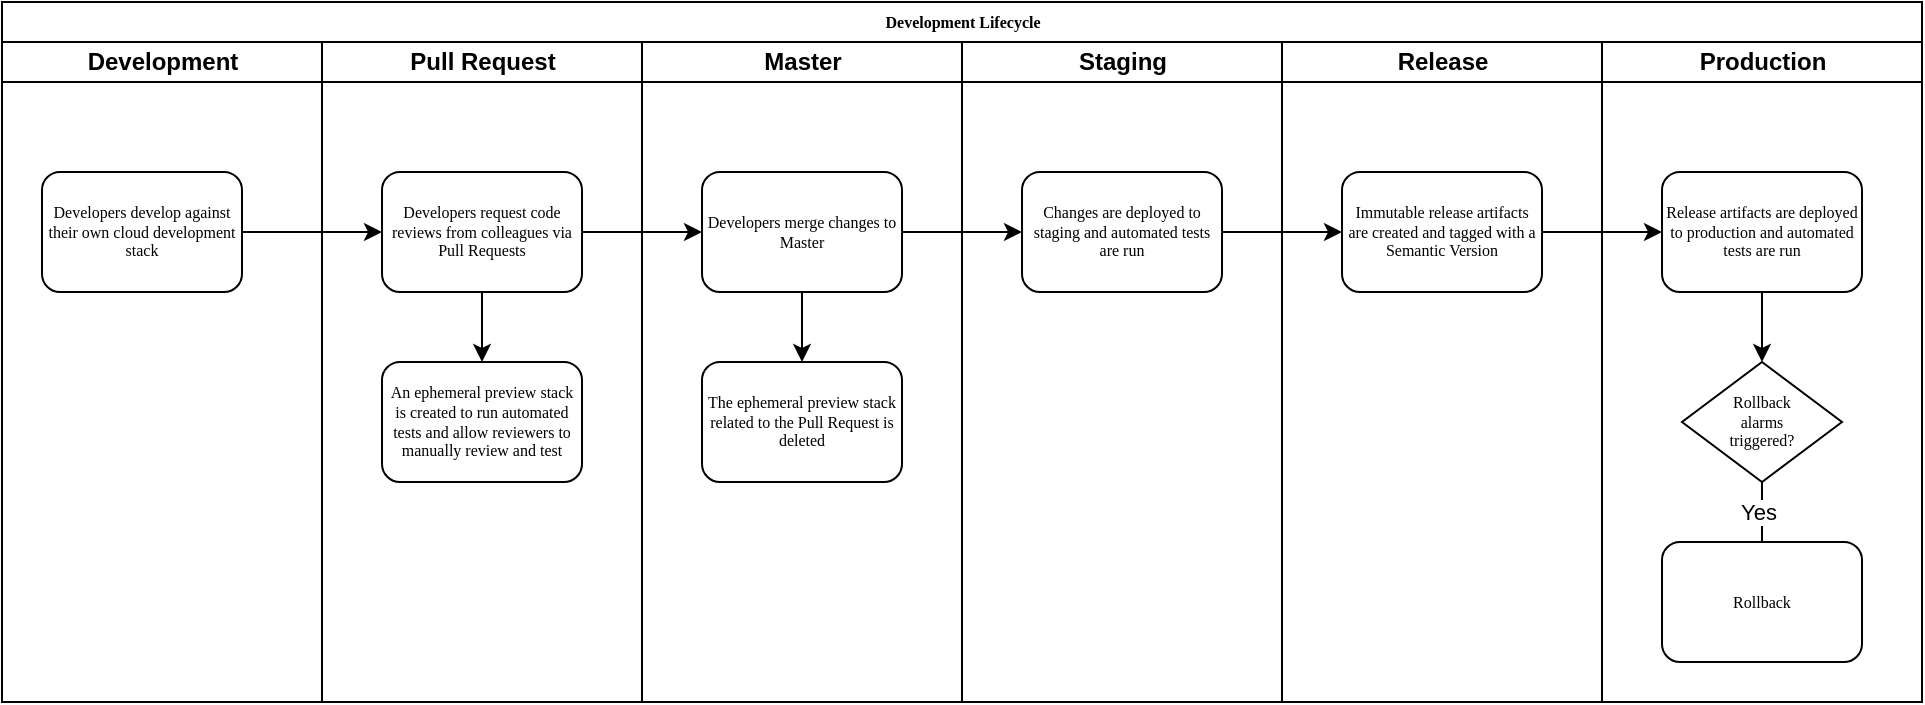 <mxfile version="13.0.3" type="device"><diagram name="Page-1" id="74e2e168-ea6b-b213-b513-2b3c1d86103e"><mxGraphModel dx="2066" dy="1265" grid="1" gridSize="10" guides="1" tooltips="1" connect="1" arrows="1" fold="1" page="1" pageScale="1" pageWidth="1100" pageHeight="850" background="#ffffff" math="0" shadow="0"><root><mxCell id="0"/><mxCell id="1" parent="0"/><mxCell id="77e6c97f196da883-1" value="Development Lifecycle" style="swimlane;html=1;childLayout=stackLayout;startSize=20;rounded=0;shadow=0;labelBackgroundColor=none;strokeWidth=1;fontFamily=Verdana;fontSize=8;align=center;" parent="1" vertex="1"><mxGeometry x="70" y="40" width="960" height="350" as="geometry"/></mxCell><mxCell id="77e6c97f196da883-2" value="Development" style="swimlane;html=1;startSize=20;" parent="77e6c97f196da883-1" vertex="1"><mxGeometry y="20" width="160" height="330" as="geometry"><mxRectangle y="20" width="30" height="730" as="alternateBounds"/></mxGeometry></mxCell><mxCell id="77e6c97f196da883-8" value="Developers develop against their own cloud development stack" style="rounded=1;whiteSpace=wrap;html=1;shadow=0;labelBackgroundColor=none;strokeWidth=1;fontFamily=Verdana;fontSize=8;align=center;" parent="77e6c97f196da883-2" vertex="1"><mxGeometry x="20" y="65" width="100" height="60" as="geometry"/></mxCell><mxCell id="77e6c97f196da883-3" value="Pull Request" style="swimlane;html=1;startSize=20;" parent="77e6c97f196da883-1" vertex="1"><mxGeometry x="160" y="20" width="160" height="330" as="geometry"/></mxCell><mxCell id="9nq_esUvKSo0r-zAgpUR-4" style="edgeStyle=orthogonalEdgeStyle;rounded=0;orthogonalLoop=1;jettySize=auto;html=1;exitX=0.5;exitY=1;exitDx=0;exitDy=0;entryX=0.5;entryY=0;entryDx=0;entryDy=0;" edge="1" parent="77e6c97f196da883-3" source="77e6c97f196da883-11" target="77e6c97f196da883-15"><mxGeometry relative="1" as="geometry"/></mxCell><mxCell id="77e6c97f196da883-11" value="Developers request code reviews from colleagues via Pull Requests" style="rounded=1;whiteSpace=wrap;html=1;shadow=0;labelBackgroundColor=none;strokeWidth=1;fontFamily=Verdana;fontSize=8;align=center;" parent="77e6c97f196da883-3" vertex="1"><mxGeometry x="30" y="65" width="100" height="60" as="geometry"/></mxCell><mxCell id="77e6c97f196da883-15" value="An ephemeral preview stack is created to run automated tests and allow reviewers to manually review and test" style="rounded=1;whiteSpace=wrap;html=1;shadow=0;labelBackgroundColor=none;strokeWidth=1;fontFamily=Verdana;fontSize=8;align=center;" parent="77e6c97f196da883-3" vertex="1"><mxGeometry x="30" y="160" width="100" height="60" as="geometry"/></mxCell><mxCell id="77e6c97f196da883-4" value="Master" style="swimlane;html=1;startSize=20;" parent="77e6c97f196da883-1" vertex="1"><mxGeometry x="320" y="20" width="160" height="330" as="geometry"/></mxCell><mxCell id="9nq_esUvKSo0r-zAgpUR-5" style="edgeStyle=orthogonalEdgeStyle;rounded=0;orthogonalLoop=1;jettySize=auto;html=1;exitX=0.5;exitY=1;exitDx=0;exitDy=0;entryX=0.5;entryY=0;entryDx=0;entryDy=0;" edge="1" parent="77e6c97f196da883-4" source="77e6c97f196da883-9" target="9nq_esUvKSo0r-zAgpUR-3"><mxGeometry relative="1" as="geometry"/></mxCell><mxCell id="77e6c97f196da883-9" value="Developers merge changes to Master" style="rounded=1;whiteSpace=wrap;html=1;shadow=0;labelBackgroundColor=none;strokeWidth=1;fontFamily=Verdana;fontSize=8;align=center;" parent="77e6c97f196da883-4" vertex="1"><mxGeometry x="30" y="65" width="100" height="60" as="geometry"/></mxCell><mxCell id="9nq_esUvKSo0r-zAgpUR-3" value="The ephemeral preview stack related to the Pull Request is deleted" style="rounded=1;whiteSpace=wrap;html=1;shadow=0;labelBackgroundColor=none;strokeWidth=1;fontFamily=Verdana;fontSize=8;align=center;" vertex="1" parent="77e6c97f196da883-4"><mxGeometry x="30" y="160" width="100" height="60" as="geometry"/></mxCell><mxCell id="77e6c97f196da883-5" value="Staging" style="swimlane;html=1;startSize=20;" parent="77e6c97f196da883-1" vertex="1"><mxGeometry x="480" y="20" width="160" height="330" as="geometry"/></mxCell><mxCell id="77e6c97f196da883-12" value="Changes are deployed to staging and automated tests are run" style="rounded=1;whiteSpace=wrap;html=1;shadow=0;labelBackgroundColor=none;strokeWidth=1;fontFamily=Verdana;fontSize=8;align=center;" parent="77e6c97f196da883-5" vertex="1"><mxGeometry x="30" y="65" width="100" height="60" as="geometry"/></mxCell><mxCell id="77e6c97f196da883-6" value="Release" style="swimlane;html=1;startSize=20;" parent="77e6c97f196da883-1" vertex="1"><mxGeometry x="640" y="20" width="160" height="330" as="geometry"/></mxCell><mxCell id="9nq_esUvKSo0r-zAgpUR-7" value="Immutable release artifacts are created and tagged with a Semantic Version" style="rounded=1;whiteSpace=wrap;html=1;shadow=0;labelBackgroundColor=none;strokeWidth=1;fontFamily=Verdana;fontSize=8;align=center;" vertex="1" parent="77e6c97f196da883-6"><mxGeometry x="30" y="65" width="100" height="60" as="geometry"/></mxCell><mxCell id="77e6c97f196da883-7" value="Production" style="swimlane;html=1;startSize=20;" parent="77e6c97f196da883-1" vertex="1"><mxGeometry x="800" y="20" width="160" height="330" as="geometry"/></mxCell><mxCell id="9nq_esUvKSo0r-zAgpUR-11" style="edgeStyle=orthogonalEdgeStyle;rounded=0;orthogonalLoop=1;jettySize=auto;html=1;exitX=0.5;exitY=1;exitDx=0;exitDy=0;entryX=0.5;entryY=0;entryDx=0;entryDy=0;endArrow=classic;endFill=1;" edge="1" parent="77e6c97f196da883-7" source="9nq_esUvKSo0r-zAgpUR-9" target="77e6c97f196da883-16"><mxGeometry relative="1" as="geometry"/></mxCell><mxCell id="9nq_esUvKSo0r-zAgpUR-12" value="Rollback" style="rounded=1;whiteSpace=wrap;html=1;shadow=0;labelBackgroundColor=none;strokeWidth=1;fontFamily=Verdana;fontSize=8;align=center;" vertex="1" parent="77e6c97f196da883-7"><mxGeometry x="30" y="250" width="100" height="60" as="geometry"/></mxCell><mxCell id="9nq_esUvKSo0r-zAgpUR-9" value="Release artifacts are deployed to production and automated tests are run" style="rounded=1;whiteSpace=wrap;html=1;shadow=0;labelBackgroundColor=none;strokeWidth=1;fontFamily=Verdana;fontSize=8;align=center;" vertex="1" parent="77e6c97f196da883-7"><mxGeometry x="30" y="65" width="100" height="60" as="geometry"/></mxCell><mxCell id="9nq_esUvKSo0r-zAgpUR-13" style="edgeStyle=orthogonalEdgeStyle;rounded=0;orthogonalLoop=1;jettySize=auto;html=1;exitX=0.5;exitY=1;exitDx=0;exitDy=0;entryX=0.5;entryY=0;entryDx=0;entryDy=0;endArrow=none;endFill=0;" edge="1" parent="77e6c97f196da883-7" source="77e6c97f196da883-16" target="9nq_esUvKSo0r-zAgpUR-12"><mxGeometry relative="1" as="geometry"/></mxCell><mxCell id="9nq_esUvKSo0r-zAgpUR-14" value="Yes" style="edgeLabel;html=1;align=center;verticalAlign=middle;resizable=0;points=[];" vertex="1" connectable="0" parent="9nq_esUvKSo0r-zAgpUR-13"><mxGeometry x="-0.267" relative="1" as="geometry"><mxPoint x="-2" y="4" as="offset"/></mxGeometry></mxCell><mxCell id="77e6c97f196da883-16" value="Rollback&lt;br&gt;alarms&lt;br&gt;triggered?" style="rhombus;whiteSpace=wrap;html=1;rounded=0;shadow=0;labelBackgroundColor=none;strokeWidth=1;fontFamily=Verdana;fontSize=8;align=center;" parent="77e6c97f196da883-7" vertex="1"><mxGeometry x="40" y="160" width="80" height="60" as="geometry"/></mxCell><mxCell id="9nq_esUvKSo0r-zAgpUR-1" style="edgeStyle=orthogonalEdgeStyle;rounded=0;orthogonalLoop=1;jettySize=auto;html=1;exitX=1;exitY=0.5;exitDx=0;exitDy=0;entryX=0;entryY=0.5;entryDx=0;entryDy=0;" edge="1" parent="77e6c97f196da883-1" source="77e6c97f196da883-11" target="77e6c97f196da883-9"><mxGeometry relative="1" as="geometry"/></mxCell><mxCell id="9nq_esUvKSo0r-zAgpUR-2" style="edgeStyle=orthogonalEdgeStyle;rounded=0;orthogonalLoop=1;jettySize=auto;html=1;exitX=1;exitY=0.5;exitDx=0;exitDy=0;entryX=0;entryY=0.5;entryDx=0;entryDy=0;" edge="1" parent="77e6c97f196da883-1" source="77e6c97f196da883-9" target="77e6c97f196da883-12"><mxGeometry relative="1" as="geometry"/></mxCell><mxCell id="9nq_esUvKSo0r-zAgpUR-8" style="edgeStyle=orthogonalEdgeStyle;rounded=0;orthogonalLoop=1;jettySize=auto;html=1;exitX=1;exitY=0.5;exitDx=0;exitDy=0;entryX=0;entryY=0.5;entryDx=0;entryDy=0;endArrow=classic;endFill=1;" edge="1" parent="77e6c97f196da883-1" source="77e6c97f196da883-12" target="9nq_esUvKSo0r-zAgpUR-7"><mxGeometry relative="1" as="geometry"/></mxCell><mxCell id="9nq_esUvKSo0r-zAgpUR-10" style="edgeStyle=orthogonalEdgeStyle;rounded=0;orthogonalLoop=1;jettySize=auto;html=1;exitX=1;exitY=0.5;exitDx=0;exitDy=0;entryX=0;entryY=0.5;entryDx=0;entryDy=0;endArrow=classic;endFill=1;" edge="1" parent="77e6c97f196da883-1" source="9nq_esUvKSo0r-zAgpUR-7" target="9nq_esUvKSo0r-zAgpUR-9"><mxGeometry relative="1" as="geometry"/></mxCell><mxCell id="9nq_esUvKSo0r-zAgpUR-15" style="edgeStyle=orthogonalEdgeStyle;rounded=0;orthogonalLoop=1;jettySize=auto;html=1;exitX=1;exitY=0.5;exitDx=0;exitDy=0;entryX=0;entryY=0.5;entryDx=0;entryDy=0;endArrow=classic;endFill=1;" edge="1" parent="77e6c97f196da883-1" source="77e6c97f196da883-8" target="77e6c97f196da883-11"><mxGeometry relative="1" as="geometry"/></mxCell></root></mxGraphModel></diagram></mxfile>